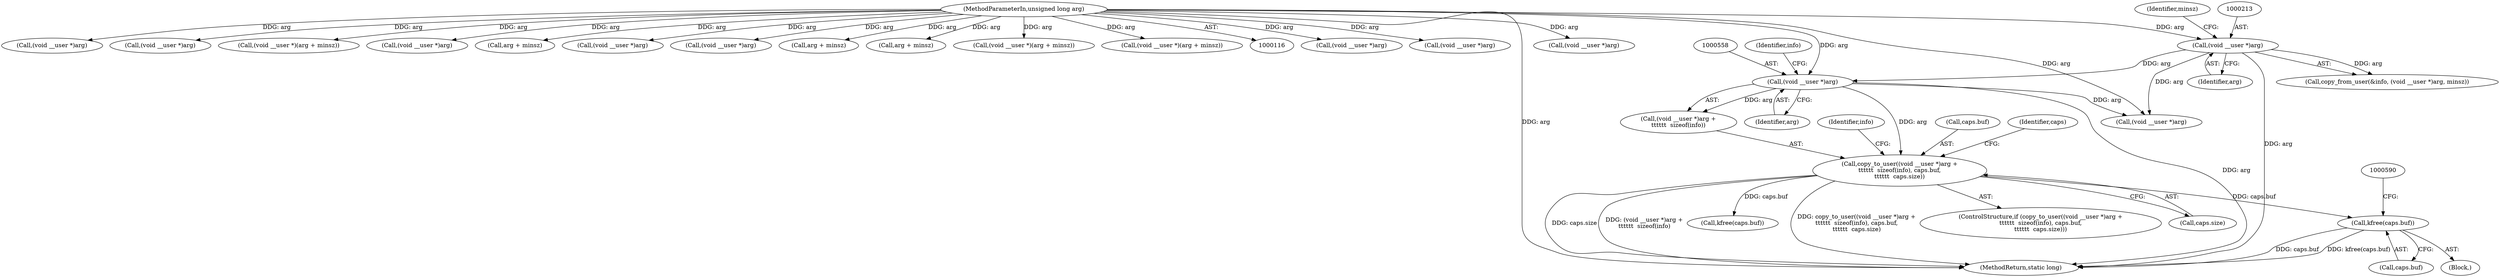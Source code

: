 digraph "0_linux_05692d7005a364add85c6e25a6c4447ce08f913a@API" {
"1000582" [label="(Call,kfree(caps.buf))"];
"1000555" [label="(Call,copy_to_user((void __user *)arg +\n\t\t\t\t\t\t  sizeof(info), caps.buf,\n\t\t\t\t\t\t  caps.size))"];
"1000557" [label="(Call,(void __user *)arg)"];
"1000212" [label="(Call,(void __user *)arg)"];
"1000119" [label="(MethodParameterIn,unsigned long arg)"];
"1000561" [label="(Identifier,info)"];
"1000555" [label="(Call,copy_to_user((void __user *)arg +\n\t\t\t\t\t\t  sizeof(info), caps.buf,\n\t\t\t\t\t\t  caps.size))"];
"1000565" [label="(Call,caps.size)"];
"1000583" [label="(Call,caps.buf)"];
"1000556" [label="(Call,(void __user *)arg +\n\t\t\t\t\t\t  sizeof(info))"];
"1001111" [label="(Call,(void __user *)arg)"];
"1000557" [label="(Call,(void __user *)arg)"];
"1000569" [label="(Call,kfree(caps.buf))"];
"1000183" [label="(Call,(void __user *)arg)"];
"1000589" [label="(Call,(void __user *)arg)"];
"1000911" [label="(Call,(void __user *)arg)"];
"1001369" [label="(MethodReturn,static long)"];
"1000582" [label="(Call,kfree(caps.buf))"];
"1000686" [label="(Call,(void __user *)arg)"];
"1001047" [label="(Call,(void __user *)arg)"];
"1000554" [label="(ControlStructure,if (copy_to_user((void __user *)arg +\n\t\t\t\t\t\t  sizeof(info), caps.buf,\n\t\t\t\t\t\t  caps.size)))"];
"1000215" [label="(Identifier,minsz)"];
"1000571" [label="(Identifier,caps)"];
"1001063" [label="(Call,(void __user *)(arg + minsz))"];
"1000209" [label="(Call,copy_from_user(&info, (void __user *)arg, minsz))"];
"1000609" [label="(Call,(void __user *)arg)"];
"1000823" [label="(Call,arg + minsz)"];
"1000214" [label="(Identifier,arg)"];
"1000212" [label="(Call,(void __user *)arg)"];
"1000136" [label="(Call,(void __user *)arg)"];
"1000578" [label="(Identifier,info)"];
"1000119" [label="(MethodParameterIn,unsigned long arg)"];
"1000714" [label="(Call,(void __user *)arg)"];
"1000514" [label="(Block,)"];
"1001220" [label="(Call,arg + minsz)"];
"1001065" [label="(Call,arg + minsz)"];
"1000821" [label="(Call,(void __user *)(arg + minsz))"];
"1001218" [label="(Call,(void __user *)(arg + minsz))"];
"1000559" [label="(Identifier,arg)"];
"1000562" [label="(Call,caps.buf)"];
"1000582" -> "1000514"  [label="AST: "];
"1000582" -> "1000583"  [label="CFG: "];
"1000583" -> "1000582"  [label="AST: "];
"1000590" -> "1000582"  [label="CFG: "];
"1000582" -> "1001369"  [label="DDG: caps.buf"];
"1000582" -> "1001369"  [label="DDG: kfree(caps.buf)"];
"1000555" -> "1000582"  [label="DDG: caps.buf"];
"1000555" -> "1000554"  [label="AST: "];
"1000555" -> "1000565"  [label="CFG: "];
"1000556" -> "1000555"  [label="AST: "];
"1000562" -> "1000555"  [label="AST: "];
"1000565" -> "1000555"  [label="AST: "];
"1000571" -> "1000555"  [label="CFG: "];
"1000578" -> "1000555"  [label="CFG: "];
"1000555" -> "1001369"  [label="DDG: copy_to_user((void __user *)arg +\n\t\t\t\t\t\t  sizeof(info), caps.buf,\n\t\t\t\t\t\t  caps.size)"];
"1000555" -> "1001369"  [label="DDG: (void __user *)arg +\n\t\t\t\t\t\t  sizeof(info)"];
"1000555" -> "1001369"  [label="DDG: caps.size"];
"1000557" -> "1000555"  [label="DDG: arg"];
"1000555" -> "1000569"  [label="DDG: caps.buf"];
"1000557" -> "1000556"  [label="AST: "];
"1000557" -> "1000559"  [label="CFG: "];
"1000558" -> "1000557"  [label="AST: "];
"1000559" -> "1000557"  [label="AST: "];
"1000561" -> "1000557"  [label="CFG: "];
"1000557" -> "1001369"  [label="DDG: arg"];
"1000557" -> "1000556"  [label="DDG: arg"];
"1000212" -> "1000557"  [label="DDG: arg"];
"1000119" -> "1000557"  [label="DDG: arg"];
"1000557" -> "1000589"  [label="DDG: arg"];
"1000212" -> "1000209"  [label="AST: "];
"1000212" -> "1000214"  [label="CFG: "];
"1000213" -> "1000212"  [label="AST: "];
"1000214" -> "1000212"  [label="AST: "];
"1000215" -> "1000212"  [label="CFG: "];
"1000212" -> "1001369"  [label="DDG: arg"];
"1000212" -> "1000209"  [label="DDG: arg"];
"1000119" -> "1000212"  [label="DDG: arg"];
"1000212" -> "1000589"  [label="DDG: arg"];
"1000119" -> "1000116"  [label="AST: "];
"1000119" -> "1001369"  [label="DDG: arg"];
"1000119" -> "1000136"  [label="DDG: arg"];
"1000119" -> "1000183"  [label="DDG: arg"];
"1000119" -> "1000589"  [label="DDG: arg"];
"1000119" -> "1000609"  [label="DDG: arg"];
"1000119" -> "1000686"  [label="DDG: arg"];
"1000119" -> "1000714"  [label="DDG: arg"];
"1000119" -> "1000821"  [label="DDG: arg"];
"1000119" -> "1000823"  [label="DDG: arg"];
"1000119" -> "1000911"  [label="DDG: arg"];
"1000119" -> "1001047"  [label="DDG: arg"];
"1000119" -> "1001063"  [label="DDG: arg"];
"1000119" -> "1001065"  [label="DDG: arg"];
"1000119" -> "1001111"  [label="DDG: arg"];
"1000119" -> "1001218"  [label="DDG: arg"];
"1000119" -> "1001220"  [label="DDG: arg"];
}
